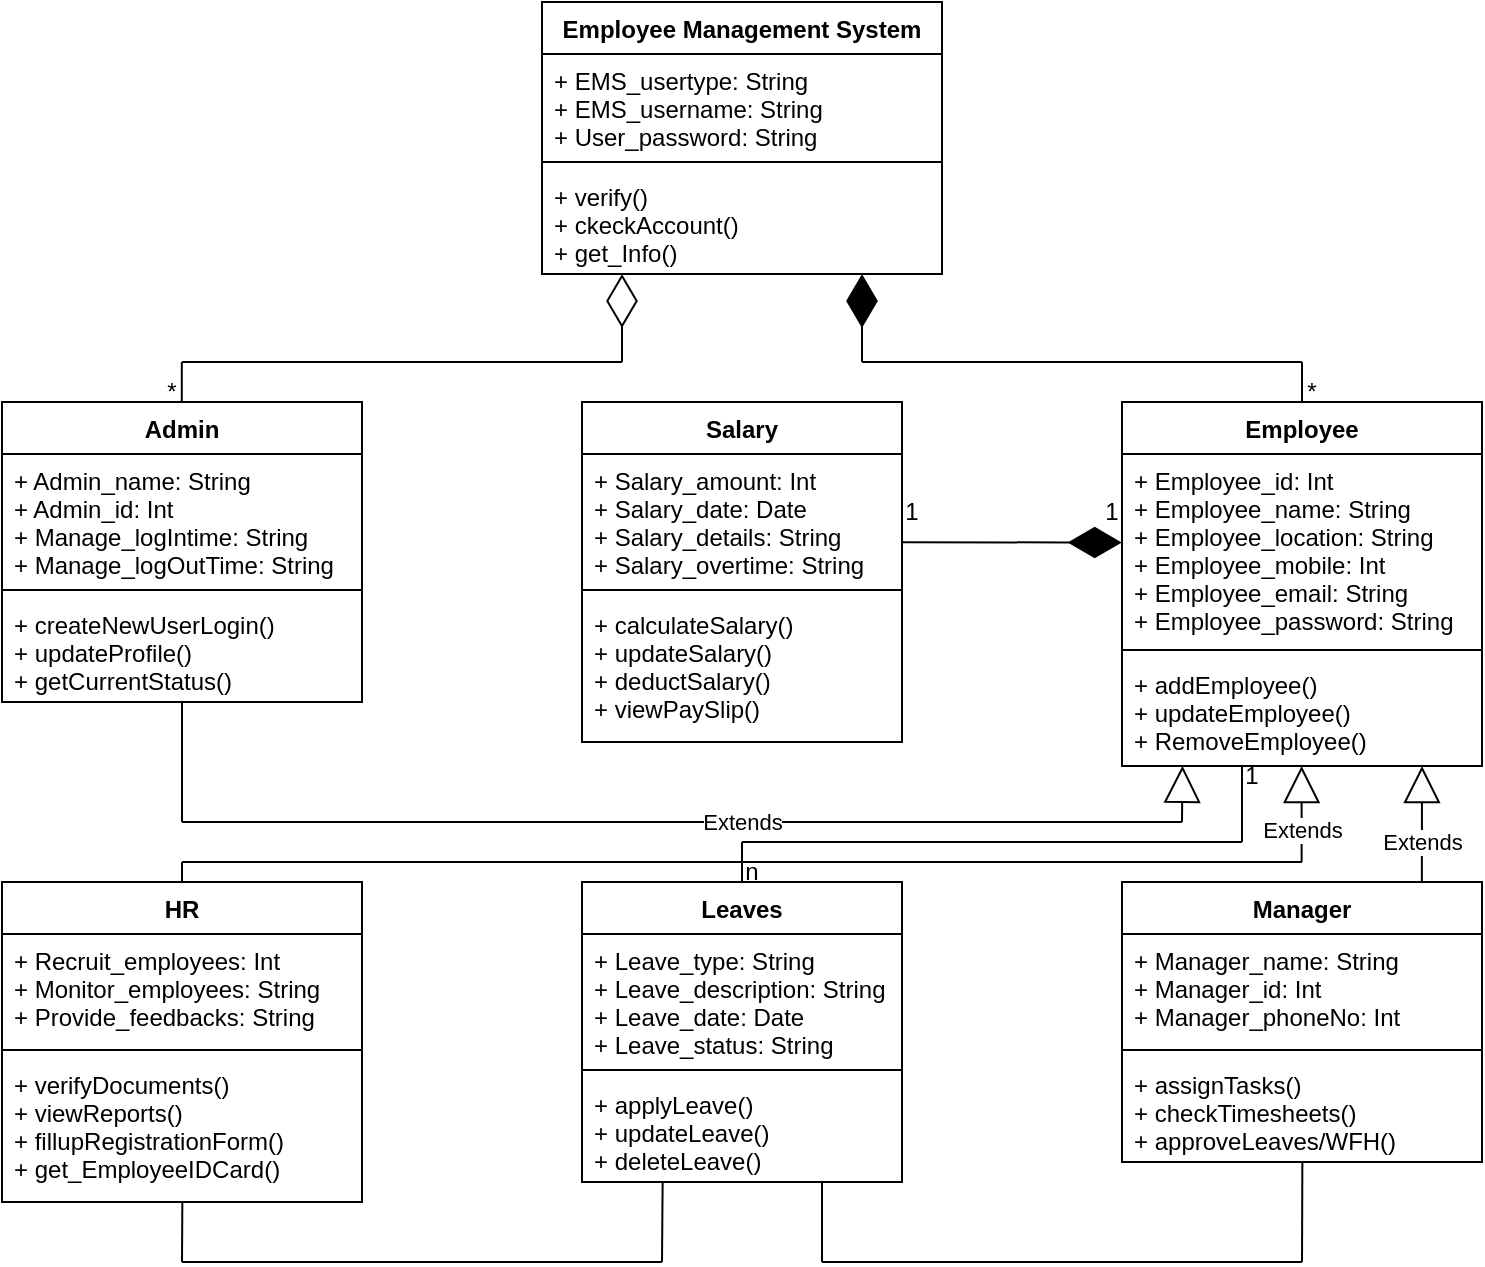 <mxfile version="20.2.2" type="device"><diagram id="0RbuCEqe8BSJzLFhQX_V" name="Page-1"><mxGraphModel dx="1008" dy="549" grid="1" gridSize="10" guides="1" tooltips="1" connect="1" arrows="1" fold="1" page="1" pageScale="1" pageWidth="850" pageHeight="1100" math="0" shadow="0"><root><mxCell id="0"/><mxCell id="1" parent="0"/><mxCell id="h2fKj80i9IzrMbWHyVj0-1" value="Leaves" style="swimlane;fontStyle=1;align=center;verticalAlign=top;childLayout=stackLayout;horizontal=1;startSize=26;horizontalStack=0;resizeParent=1;resizeParentMax=0;resizeLast=0;collapsible=1;marginBottom=0;" parent="1" vertex="1"><mxGeometry x="340" y="520" width="160" height="150" as="geometry"/></mxCell><mxCell id="h2fKj80i9IzrMbWHyVj0-2" value="+ Leave_type: String&#10;+ Leave_description: String&#10;+ Leave_date: Date&#10;+ Leave_status: String" style="text;strokeColor=none;fillColor=none;align=left;verticalAlign=top;spacingLeft=4;spacingRight=4;overflow=hidden;rotatable=0;points=[[0,0.5],[1,0.5]];portConstraint=eastwest;" parent="h2fKj80i9IzrMbWHyVj0-1" vertex="1"><mxGeometry y="26" width="160" height="64" as="geometry"/></mxCell><mxCell id="h2fKj80i9IzrMbWHyVj0-3" value="" style="line;strokeWidth=1;fillColor=none;align=left;verticalAlign=middle;spacingTop=-1;spacingLeft=3;spacingRight=3;rotatable=0;labelPosition=right;points=[];portConstraint=eastwest;" parent="h2fKj80i9IzrMbWHyVj0-1" vertex="1"><mxGeometry y="90" width="160" height="8" as="geometry"/></mxCell><mxCell id="h2fKj80i9IzrMbWHyVj0-4" value="+ applyLeave()&#10;+ updateLeave()&#10;+ deleteLeave()&#10;" style="text;strokeColor=none;fillColor=none;align=left;verticalAlign=top;spacingLeft=4;spacingRight=4;overflow=hidden;rotatable=0;points=[[0,0.5],[1,0.5]];portConstraint=eastwest;" parent="h2fKj80i9IzrMbWHyVj0-1" vertex="1"><mxGeometry y="98" width="160" height="52" as="geometry"/></mxCell><mxCell id="h2fKj80i9IzrMbWHyVj0-5" value="Employee" style="swimlane;fontStyle=1;align=center;verticalAlign=top;childLayout=stackLayout;horizontal=1;startSize=26;horizontalStack=0;resizeParent=1;resizeParentMax=0;resizeLast=0;collapsible=1;marginBottom=0;" parent="1" vertex="1"><mxGeometry x="610" y="280" width="180" height="182" as="geometry"/></mxCell><mxCell id="h2fKj80i9IzrMbWHyVj0-6" value="+ Employee_id: Int&#10;+ Employee_name: String&#10;+ Employee_location: String&#10;+ Employee_mobile: Int&#10;+ Employee_email: String&#10;+ Employee_password: String" style="text;strokeColor=none;fillColor=none;align=left;verticalAlign=top;spacingLeft=4;spacingRight=4;overflow=hidden;rotatable=0;points=[[0,0.5],[1,0.5]];portConstraint=eastwest;" parent="h2fKj80i9IzrMbWHyVj0-5" vertex="1"><mxGeometry y="26" width="180" height="94" as="geometry"/></mxCell><mxCell id="h2fKj80i9IzrMbWHyVj0-7" value="" style="line;strokeWidth=1;fillColor=none;align=left;verticalAlign=middle;spacingTop=-1;spacingLeft=3;spacingRight=3;rotatable=0;labelPosition=right;points=[];portConstraint=eastwest;" parent="h2fKj80i9IzrMbWHyVj0-5" vertex="1"><mxGeometry y="120" width="180" height="8" as="geometry"/></mxCell><mxCell id="h2fKj80i9IzrMbWHyVj0-8" value="+ addEmployee()&#10;+ updateEmployee()&#10;+ RemoveEmployee()&#10;" style="text;strokeColor=none;fillColor=none;align=left;verticalAlign=top;spacingLeft=4;spacingRight=4;overflow=hidden;rotatable=0;points=[[0,0.5],[1,0.5]];portConstraint=eastwest;" parent="h2fKj80i9IzrMbWHyVj0-5" vertex="1"><mxGeometry y="128" width="180" height="54" as="geometry"/></mxCell><mxCell id="h2fKj80i9IzrMbWHyVj0-9" value="Salary" style="swimlane;fontStyle=1;align=center;verticalAlign=top;childLayout=stackLayout;horizontal=1;startSize=26;horizontalStack=0;resizeParent=1;resizeParentMax=0;resizeLast=0;collapsible=1;marginBottom=0;" parent="1" vertex="1"><mxGeometry x="340" y="280" width="160" height="170" as="geometry"/></mxCell><mxCell id="h2fKj80i9IzrMbWHyVj0-10" value="+ Salary_amount: Int&#10;+ Salary_date: Date&#10;+ Salary_details: String&#10;+ Salary_overtime: String" style="text;strokeColor=none;fillColor=none;align=left;verticalAlign=top;spacingLeft=4;spacingRight=4;overflow=hidden;rotatable=0;points=[[0,0.5],[1,0.5]];portConstraint=eastwest;" parent="h2fKj80i9IzrMbWHyVj0-9" vertex="1"><mxGeometry y="26" width="160" height="64" as="geometry"/></mxCell><mxCell id="h2fKj80i9IzrMbWHyVj0-11" value="" style="line;strokeWidth=1;fillColor=none;align=left;verticalAlign=middle;spacingTop=-1;spacingLeft=3;spacingRight=3;rotatable=0;labelPosition=right;points=[];portConstraint=eastwest;" parent="h2fKj80i9IzrMbWHyVj0-9" vertex="1"><mxGeometry y="90" width="160" height="8" as="geometry"/></mxCell><mxCell id="h2fKj80i9IzrMbWHyVj0-12" value="+ calculateSalary()&#10;+ updateSalary()&#10;+ deductSalary()&#10;+ viewPaySlip()&#10;" style="text;strokeColor=none;fillColor=none;align=left;verticalAlign=top;spacingLeft=4;spacingRight=4;overflow=hidden;rotatable=0;points=[[0,0.5],[1,0.5]];portConstraint=eastwest;" parent="h2fKj80i9IzrMbWHyVj0-9" vertex="1"><mxGeometry y="98" width="160" height="72" as="geometry"/></mxCell><mxCell id="h2fKj80i9IzrMbWHyVj0-13" value="Admin" style="swimlane;fontStyle=1;align=center;verticalAlign=top;childLayout=stackLayout;horizontal=1;startSize=26;horizontalStack=0;resizeParent=1;resizeParentMax=0;resizeLast=0;collapsible=1;marginBottom=0;" parent="1" vertex="1"><mxGeometry x="50" y="280" width="180" height="150" as="geometry"/></mxCell><mxCell id="h2fKj80i9IzrMbWHyVj0-14" value="+ Admin_name: String&#10;+ Admin_id: Int&#10;+ Manage_logIntime: String&#10;+ Manage_logOutTime: String" style="text;strokeColor=none;fillColor=none;align=left;verticalAlign=top;spacingLeft=4;spacingRight=4;overflow=hidden;rotatable=0;points=[[0,0.5],[1,0.5]];portConstraint=eastwest;" parent="h2fKj80i9IzrMbWHyVj0-13" vertex="1"><mxGeometry y="26" width="180" height="64" as="geometry"/></mxCell><mxCell id="h2fKj80i9IzrMbWHyVj0-15" value="" style="line;strokeWidth=1;fillColor=none;align=left;verticalAlign=middle;spacingTop=-1;spacingLeft=3;spacingRight=3;rotatable=0;labelPosition=right;points=[];portConstraint=eastwest;" parent="h2fKj80i9IzrMbWHyVj0-13" vertex="1"><mxGeometry y="90" width="180" height="8" as="geometry"/></mxCell><mxCell id="h2fKj80i9IzrMbWHyVj0-16" value="+ createNewUserLogin()&#10;+ updateProfile()&#10;+ getCurrentStatus()&#10;" style="text;strokeColor=none;fillColor=none;align=left;verticalAlign=top;spacingLeft=4;spacingRight=4;overflow=hidden;rotatable=0;points=[[0,0.5],[1,0.5]];portConstraint=eastwest;" parent="h2fKj80i9IzrMbWHyVj0-13" vertex="1"><mxGeometry y="98" width="180" height="52" as="geometry"/></mxCell><mxCell id="h2fKj80i9IzrMbWHyVj0-17" value="Employee Management System" style="swimlane;fontStyle=1;align=center;verticalAlign=top;childLayout=stackLayout;horizontal=1;startSize=26;horizontalStack=0;resizeParent=1;resizeParentMax=0;resizeLast=0;collapsible=1;marginBottom=0;" parent="1" vertex="1"><mxGeometry x="320" y="80" width="200" height="136" as="geometry"/></mxCell><mxCell id="h2fKj80i9IzrMbWHyVj0-18" value="+ EMS_usertype: String&#10;+ EMS_username: String&#10;+ User_password: String" style="text;strokeColor=none;fillColor=none;align=left;verticalAlign=top;spacingLeft=4;spacingRight=4;overflow=hidden;rotatable=0;points=[[0,0.5],[1,0.5]];portConstraint=eastwest;" parent="h2fKj80i9IzrMbWHyVj0-17" vertex="1"><mxGeometry y="26" width="200" height="50" as="geometry"/></mxCell><mxCell id="h2fKj80i9IzrMbWHyVj0-19" value="" style="line;strokeWidth=1;fillColor=none;align=left;verticalAlign=middle;spacingTop=-1;spacingLeft=3;spacingRight=3;rotatable=0;labelPosition=right;points=[];portConstraint=eastwest;" parent="h2fKj80i9IzrMbWHyVj0-17" vertex="1"><mxGeometry y="76" width="200" height="8" as="geometry"/></mxCell><mxCell id="h2fKj80i9IzrMbWHyVj0-20" value="+ verify()&#10;+ ckeckAccount()&#10;+ get_Info()&#10;" style="text;strokeColor=none;fillColor=none;align=left;verticalAlign=top;spacingLeft=4;spacingRight=4;overflow=hidden;rotatable=0;points=[[0,0.5],[1,0.5]];portConstraint=eastwest;" parent="h2fKj80i9IzrMbWHyVj0-17" vertex="1"><mxGeometry y="84" width="200" height="52" as="geometry"/></mxCell><mxCell id="h2fKj80i9IzrMbWHyVj0-21" value="HR" style="swimlane;fontStyle=1;align=center;verticalAlign=top;childLayout=stackLayout;horizontal=1;startSize=26;horizontalStack=0;resizeParent=1;resizeParentMax=0;resizeLast=0;collapsible=1;marginBottom=0;" parent="1" vertex="1"><mxGeometry x="50" y="520" width="180" height="160" as="geometry"/></mxCell><mxCell id="h2fKj80i9IzrMbWHyVj0-22" value="+ Recruit_employees: Int&#10;+ Monitor_employees: String&#10;+ Provide_feedbacks: String" style="text;strokeColor=none;fillColor=none;align=left;verticalAlign=top;spacingLeft=4;spacingRight=4;overflow=hidden;rotatable=0;points=[[0,0.5],[1,0.5]];portConstraint=eastwest;" parent="h2fKj80i9IzrMbWHyVj0-21" vertex="1"><mxGeometry y="26" width="180" height="54" as="geometry"/></mxCell><mxCell id="h2fKj80i9IzrMbWHyVj0-23" value="" style="line;strokeWidth=1;fillColor=none;align=left;verticalAlign=middle;spacingTop=-1;spacingLeft=3;spacingRight=3;rotatable=0;labelPosition=right;points=[];portConstraint=eastwest;" parent="h2fKj80i9IzrMbWHyVj0-21" vertex="1"><mxGeometry y="80" width="180" height="8" as="geometry"/></mxCell><mxCell id="h2fKj80i9IzrMbWHyVj0-24" value="+ verifyDocuments()&#10;+ viewReports()&#10;+ fillupRegistrationForm()&#10;+ get_EmployeeIDCard()&#10;" style="text;strokeColor=none;fillColor=none;align=left;verticalAlign=top;spacingLeft=4;spacingRight=4;overflow=hidden;rotatable=0;points=[[0,0.5],[1,0.5]];portConstraint=eastwest;" parent="h2fKj80i9IzrMbWHyVj0-21" vertex="1"><mxGeometry y="88" width="180" height="72" as="geometry"/></mxCell><mxCell id="h2fKj80i9IzrMbWHyVj0-25" value="Manager" style="swimlane;fontStyle=1;align=center;verticalAlign=top;childLayout=stackLayout;horizontal=1;startSize=26;horizontalStack=0;resizeParent=1;resizeParentMax=0;resizeLast=0;collapsible=1;marginBottom=0;" parent="1" vertex="1"><mxGeometry x="610" y="520" width="180" height="140" as="geometry"/></mxCell><mxCell id="h2fKj80i9IzrMbWHyVj0-26" value="+ Manager_name: String&#10;+ Manager_id: Int&#10;+ Manager_phoneNo: Int" style="text;strokeColor=none;fillColor=none;align=left;verticalAlign=top;spacingLeft=4;spacingRight=4;overflow=hidden;rotatable=0;points=[[0,0.5],[1,0.5]];portConstraint=eastwest;" parent="h2fKj80i9IzrMbWHyVj0-25" vertex="1"><mxGeometry y="26" width="180" height="54" as="geometry"/></mxCell><mxCell id="h2fKj80i9IzrMbWHyVj0-27" value="" style="line;strokeWidth=1;fillColor=none;align=left;verticalAlign=middle;spacingTop=-1;spacingLeft=3;spacingRight=3;rotatable=0;labelPosition=right;points=[];portConstraint=eastwest;" parent="h2fKj80i9IzrMbWHyVj0-25" vertex="1"><mxGeometry y="80" width="180" height="8" as="geometry"/></mxCell><mxCell id="h2fKj80i9IzrMbWHyVj0-28" value="+ assignTasks()&#10;+ checkTimesheets()&#10;+ approveLeaves/WFH()&#10;" style="text;strokeColor=none;fillColor=none;align=left;verticalAlign=top;spacingLeft=4;spacingRight=4;overflow=hidden;rotatable=0;points=[[0,0.5],[1,0.5]];portConstraint=eastwest;" parent="h2fKj80i9IzrMbWHyVj0-25" vertex="1"><mxGeometry y="88" width="180" height="52" as="geometry"/></mxCell><mxCell id="h2fKj80i9IzrMbWHyVj0-35" value="" style="endArrow=none;html=1;rounded=0;" parent="1" edge="1"><mxGeometry width="50" height="50" relative="1" as="geometry"><mxPoint x="140" y="260" as="sourcePoint"/><mxPoint x="360" y="260" as="targetPoint"/></mxGeometry></mxCell><mxCell id="h2fKj80i9IzrMbWHyVj0-36" value="" style="endArrow=none;html=1;rounded=0;" parent="1" edge="1"><mxGeometry width="50" height="50" relative="1" as="geometry"><mxPoint x="139.9" y="280" as="sourcePoint"/><mxPoint x="139.9" y="260" as="targetPoint"/></mxGeometry></mxCell><mxCell id="h2fKj80i9IzrMbWHyVj0-42" value="" style="endArrow=diamondThin;endFill=1;endSize=24;html=1;rounded=0;" parent="1" edge="1"><mxGeometry width="160" relative="1" as="geometry"><mxPoint x="480" y="260" as="sourcePoint"/><mxPoint x="480" y="216" as="targetPoint"/></mxGeometry></mxCell><mxCell id="h2fKj80i9IzrMbWHyVj0-43" value="" style="endArrow=none;html=1;rounded=0;" parent="1" edge="1"><mxGeometry width="50" height="50" relative="1" as="geometry"><mxPoint x="480" y="260" as="sourcePoint"/><mxPoint x="700" y="260" as="targetPoint"/></mxGeometry></mxCell><mxCell id="h2fKj80i9IzrMbWHyVj0-48" value="*" style="text;html=1;strokeColor=none;fillColor=none;align=center;verticalAlign=middle;whiteSpace=wrap;rounded=0;" parent="1" vertex="1"><mxGeometry x="130" y="270" width="10" height="10" as="geometry"/></mxCell><mxCell id="h2fKj80i9IzrMbWHyVj0-55" value="" style="endArrow=none;html=1;rounded=0;" parent="1" edge="1"><mxGeometry width="50" height="50" relative="1" as="geometry"><mxPoint x="700" y="280" as="sourcePoint"/><mxPoint x="700" y="260" as="targetPoint"/></mxGeometry></mxCell><mxCell id="h2fKj80i9IzrMbWHyVj0-57" value="" style="endArrow=none;html=1;rounded=0;" parent="1" edge="1"><mxGeometry width="50" height="50" relative="1" as="geometry"><mxPoint x="140" y="490" as="sourcePoint"/><mxPoint x="640" y="490" as="targetPoint"/></mxGeometry></mxCell><mxCell id="h2fKj80i9IzrMbWHyVj0-63" value="" style="endArrow=none;html=1;rounded=0;" parent="1" edge="1"><mxGeometry width="50" height="50" relative="1" as="geometry"><mxPoint x="140" y="710" as="sourcePoint"/><mxPoint x="380" y="710" as="targetPoint"/></mxGeometry></mxCell><mxCell id="h2fKj80i9IzrMbWHyVj0-65" value="" style="endArrow=none;html=1;rounded=0;" parent="1" edge="1"><mxGeometry width="50" height="50" relative="1" as="geometry"><mxPoint x="460" y="710" as="sourcePoint"/><mxPoint x="700" y="710" as="targetPoint"/></mxGeometry></mxCell><mxCell id="h2fKj80i9IzrMbWHyVj0-67" value="" style="endArrow=none;html=1;rounded=0;entryX=0.501;entryY=0.999;entryDx=0;entryDy=0;entryPerimeter=0;" parent="1" target="h2fKj80i9IzrMbWHyVj0-28" edge="1"><mxGeometry width="50" height="50" relative="1" as="geometry"><mxPoint x="700" y="710" as="sourcePoint"/><mxPoint x="410" y="510" as="targetPoint"/></mxGeometry></mxCell><mxCell id="h2fKj80i9IzrMbWHyVj0-68" value="" style="endArrow=none;html=1;rounded=0;entryX=0.252;entryY=0.997;entryDx=0;entryDy=0;entryPerimeter=0;" parent="1" target="h2fKj80i9IzrMbWHyVj0-4" edge="1"><mxGeometry width="50" height="50" relative="1" as="geometry"><mxPoint x="380" y="710" as="sourcePoint"/><mxPoint x="420" y="610" as="targetPoint"/></mxGeometry></mxCell><mxCell id="h2fKj80i9IzrMbWHyVj0-69" value="" style="endArrow=none;html=1;rounded=0;" parent="1" edge="1"><mxGeometry width="50" height="50" relative="1" as="geometry"><mxPoint x="460" y="710" as="sourcePoint"/><mxPoint x="460" y="670" as="targetPoint"/></mxGeometry></mxCell><mxCell id="h2fKj80i9IzrMbWHyVj0-70" value="n" style="text;html=1;strokeColor=none;fillColor=none;align=center;verticalAlign=middle;whiteSpace=wrap;rounded=0;" parent="1" vertex="1"><mxGeometry x="420" y="510" width="10" height="10" as="geometry"/></mxCell><mxCell id="YPFk8EX6k_XiQOy1yIkr-1" value="" style="endArrow=diamondThin;endFill=0;endSize=24;html=1;rounded=0;" parent="1" edge="1"><mxGeometry width="160" relative="1" as="geometry"><mxPoint x="360" y="260" as="sourcePoint"/><mxPoint x="360" y="216" as="targetPoint"/></mxGeometry></mxCell><mxCell id="YPFk8EX6k_XiQOy1yIkr-2" value="*" style="text;html=1;strokeColor=none;fillColor=none;align=center;verticalAlign=middle;whiteSpace=wrap;rounded=0;" parent="1" vertex="1"><mxGeometry x="700" y="270" width="10" height="10" as="geometry"/></mxCell><mxCell id="h2fKj80i9IzrMbWHyVj0-66" value="" style="endArrow=none;html=1;rounded=0;" parent="1" edge="1"><mxGeometry width="50" height="50" relative="1" as="geometry"><mxPoint x="140" y="710" as="sourcePoint"/><mxPoint x="140.17" y="680" as="targetPoint"/></mxGeometry></mxCell><mxCell id="YPFk8EX6k_XiQOy1yIkr-3" value="1" style="text;html=1;strokeColor=none;fillColor=none;align=center;verticalAlign=middle;whiteSpace=wrap;rounded=0;" parent="1" vertex="1"><mxGeometry x="500" y="330" width="10" height="10" as="geometry"/></mxCell><mxCell id="YPFk8EX6k_XiQOy1yIkr-4" value="1" style="text;html=1;strokeColor=none;fillColor=none;align=center;verticalAlign=middle;whiteSpace=wrap;rounded=0;" parent="1" vertex="1"><mxGeometry x="600" y="330" width="10" height="10" as="geometry"/></mxCell><mxCell id="h2fKj80i9IzrMbWHyVj0-37" value="" style="endArrow=diamondThin;endFill=1;endSize=24;html=1;rounded=0;exitX=1;exitY=0.689;exitDx=0;exitDy=0;exitPerimeter=0;entryX=-0.001;entryY=0.471;entryDx=0;entryDy=0;entryPerimeter=0;" parent="1" source="h2fKj80i9IzrMbWHyVj0-10" edge="1" target="h2fKj80i9IzrMbWHyVj0-6"><mxGeometry width="160" relative="1" as="geometry"><mxPoint x="530" y="355" as="sourcePoint"/><mxPoint x="520" y="315" as="targetPoint"/></mxGeometry></mxCell><mxCell id="w9tlfL-1Ajnhq0j-81Wj-2" value="" style="endArrow=none;html=1;rounded=0;" edge="1" parent="1"><mxGeometry width="50" height="50" relative="1" as="geometry"><mxPoint x="140" y="490" as="sourcePoint"/><mxPoint x="140" y="430" as="targetPoint"/></mxGeometry></mxCell><mxCell id="w9tlfL-1Ajnhq0j-81Wj-3" value="Extends" style="endArrow=block;endSize=16;endFill=0;html=1;rounded=0;entryX=0.168;entryY=0.998;entryDx=0;entryDy=0;entryPerimeter=0;" edge="1" parent="1" target="h2fKj80i9IzrMbWHyVj0-8"><mxGeometry x="-1" y="220" width="160" relative="1" as="geometry"><mxPoint x="640" y="490" as="sourcePoint"/><mxPoint x="620" y="500" as="targetPoint"/><mxPoint y="2" as="offset"/></mxGeometry></mxCell><mxCell id="w9tlfL-1Ajnhq0j-81Wj-5" value="Extends" style="endArrow=block;endSize=16;endFill=0;html=1;rounded=0;" edge="1" parent="1"><mxGeometry x="-0.309" width="160" relative="1" as="geometry"><mxPoint x="699.81" y="510" as="sourcePoint"/><mxPoint x="699.81" y="462" as="targetPoint"/><mxPoint as="offset"/></mxGeometry></mxCell><mxCell id="w9tlfL-1Ajnhq0j-81Wj-6" value="" style="endArrow=none;html=1;rounded=0;exitX=0.5;exitY=0;exitDx=0;exitDy=0;" edge="1" parent="1" source="h2fKj80i9IzrMbWHyVj0-21"><mxGeometry width="50" height="50" relative="1" as="geometry"><mxPoint x="139.81" y="520" as="sourcePoint"/><mxPoint x="140" y="510" as="targetPoint"/></mxGeometry></mxCell><mxCell id="w9tlfL-1Ajnhq0j-81Wj-7" value="" style="endArrow=none;html=1;rounded=0;" edge="1" parent="1"><mxGeometry width="50" height="50" relative="1" as="geometry"><mxPoint x="140" y="510" as="sourcePoint"/><mxPoint x="700" y="510" as="targetPoint"/></mxGeometry></mxCell><mxCell id="w9tlfL-1Ajnhq0j-81Wj-8" value="Extends" style="endArrow=block;endSize=16;endFill=0;html=1;rounded=0;exitX=0.833;exitY=0.002;exitDx=0;exitDy=0;exitPerimeter=0;" edge="1" parent="1" source="h2fKj80i9IzrMbWHyVj0-25"><mxGeometry x="-0.309" width="160" relative="1" as="geometry"><mxPoint x="760" y="510" as="sourcePoint"/><mxPoint x="760" y="462" as="targetPoint"/><mxPoint as="offset"/></mxGeometry></mxCell><mxCell id="w9tlfL-1Ajnhq0j-81Wj-11" value="" style="endArrow=none;html=1;rounded=0;exitX=0.5;exitY=0;exitDx=0;exitDy=0;" edge="1" parent="1" source="h2fKj80i9IzrMbWHyVj0-1"><mxGeometry width="50" height="50" relative="1" as="geometry"><mxPoint x="430" y="540" as="sourcePoint"/><mxPoint x="420" y="500" as="targetPoint"/></mxGeometry></mxCell><mxCell id="w9tlfL-1Ajnhq0j-81Wj-12" value="" style="endArrow=none;html=1;rounded=0;" edge="1" parent="1"><mxGeometry width="50" height="50" relative="1" as="geometry"><mxPoint x="420" y="500" as="sourcePoint"/><mxPoint x="670" y="500" as="targetPoint"/></mxGeometry></mxCell><mxCell id="w9tlfL-1Ajnhq0j-81Wj-14" value="1" style="text;html=1;strokeColor=none;fillColor=none;align=center;verticalAlign=middle;whiteSpace=wrap;rounded=0;" vertex="1" parent="1"><mxGeometry x="670" y="462" width="10" height="10" as="geometry"/></mxCell><mxCell id="w9tlfL-1Ajnhq0j-81Wj-17" value="" style="endArrow=none;html=1;rounded=0;" edge="1" parent="1"><mxGeometry width="50" height="50" relative="1" as="geometry"><mxPoint x="670" y="500" as="sourcePoint"/><mxPoint x="670" y="462" as="targetPoint"/></mxGeometry></mxCell></root></mxGraphModel></diagram></mxfile>